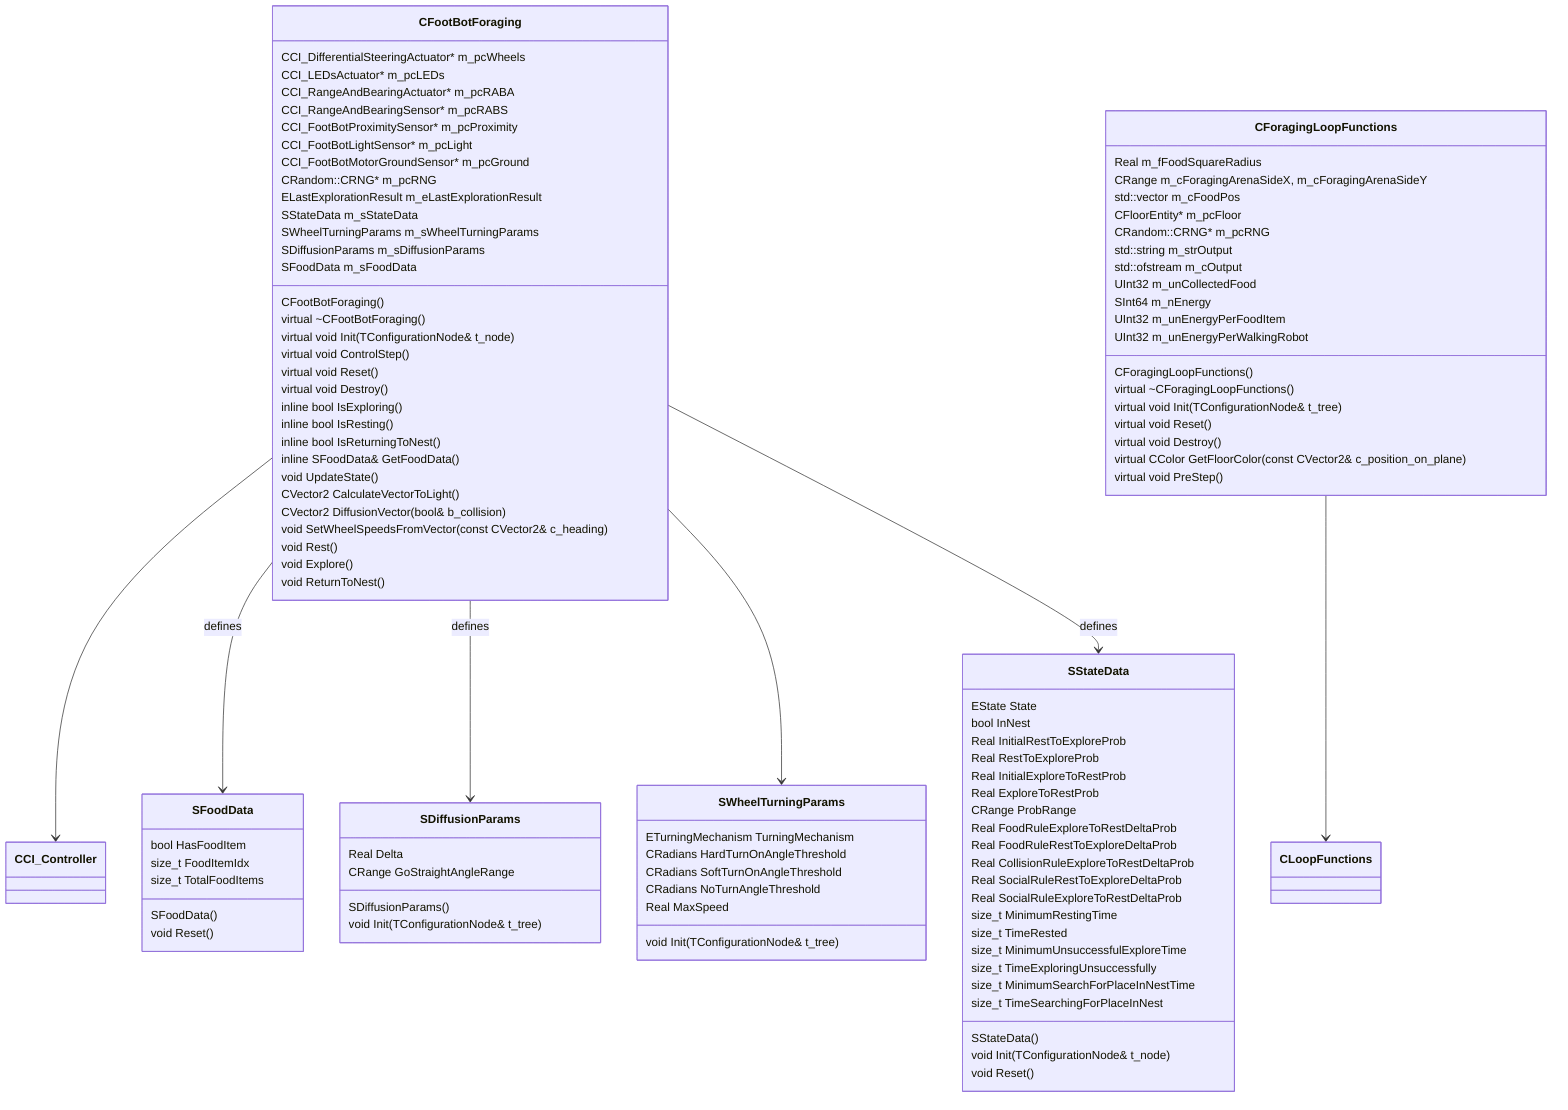 classDiagram
  class CFootBotForaging {
    CFootBotForaging()
    virtual ~CFootBotForaging()
    virtual void Init(TConfigurationNode& t_node)
    virtual void ControlStep()
    virtual void Reset()
    virtual void Destroy()
    inline bool IsExploring()
    inline bool IsResting()
    inline bool IsReturningToNest()
    inline SFoodData& GetFoodData()
    void UpdateState()
    CVector2 CalculateVectorToLight()
    CVector2 DiffusionVector(bool& b_collision)
    void SetWheelSpeedsFromVector(const CVector2& c_heading)
    void Rest()
    void Explore()
    void ReturnToNest()

    CCI_DifferentialSteeringActuator* m_pcWheels
    CCI_LEDsActuator* m_pcLEDs
    CCI_RangeAndBearingActuator*  m_pcRABA
    CCI_RangeAndBearingSensor* m_pcRABS
    CCI_FootBotProximitySensor* m_pcProximity
    CCI_FootBotLightSensor* m_pcLight
    CCI_FootBotMotorGroundSensor* m_pcGround

    CRandom::CRNG* m_pcRNG

    ELastExplorationResult m_eLastExplorationResult

    SStateData m_sStateData
    SWheelTurningParams m_sWheelTurningParams
    SDiffusionParams m_sDiffusionParams
    SFoodData m_sFoodData
  }

  CFootBotForaging --> CCI_Controller
  class SFoodData {
    bool HasFoodItem
    size_t FoodItemIdx
    size_t TotalFoodItems

    SFoodData()
    void Reset()
  }
  CFootBotForaging --> SFoodData : defines

  class SDiffusionParams {
        Real Delta
        CRange<CRadians> GoStraightAngleRange
        SDiffusionParams()
        void Init(TConfigurationNode& t_tree)
  }
  CFootBotForaging --> SDiffusionParams : defines

  class SWheelTurningParams {
      ETurningMechanism TurningMechanism
      CRadians HardTurnOnAngleThreshold
      CRadians SoftTurnOnAngleThreshold
      CRadians NoTurnAngleThreshold
      Real MaxSpeed

      void Init(TConfigurationNode& t_tree)
  }
  CFootBotForaging --> SWheelTurningParams

  class SStateData {
    EState State
    bool InNest

    Real InitialRestToExploreProb
    Real RestToExploreProb
    Real InitialExploreToRestProb
    Real ExploreToRestProb
    CRange<Real> ProbRange
    Real FoodRuleExploreToRestDeltaProb
    Real FoodRuleRestToExploreDeltaProb
    Real CollisionRuleExploreToRestDeltaProb
    Real SocialRuleRestToExploreDeltaProb
    Real SocialRuleExploreToRestDeltaProb
    size_t MinimumRestingTime
    size_t TimeRested
    size_t MinimumUnsuccessfulExploreTime
    size_t TimeExploringUnsuccessfully
    size_t MinimumSearchForPlaceInNestTime
    size_t TimeSearchingForPlaceInNest

    SStateData()
    void Init(TConfigurationNode& t_node)
    void Reset()
  }

  CFootBotForaging --> SStateData : defines

  
class CForagingLoopFunctions {
   CForagingLoopFunctions()
   virtual ~CForagingLoopFunctions()

   virtual void Init(TConfigurationNode& t_tree)
   virtual void Reset()
   virtual void Destroy()
   virtual CColor GetFloorColor(const CVector2& c_position_on_plane)
   virtual void PreStep()

   Real m_fFoodSquareRadius
   CRange<Real> m_cForagingArenaSideX, m_cForagingArenaSideY
   std::vector<CVector2> m_cFoodPos
   CFloorEntity* m_pcFloor
   CRandom::CRNG* m_pcRNG

   std::string m_strOutput
   std::ofstream m_cOutput

   UInt32 m_unCollectedFood
   SInt64 m_nEnergy
   UInt32 m_unEnergyPerFoodItem
   UInt32 m_unEnergyPerWalkingRobot
}
CForagingLoopFunctions --> CLoopFunctions